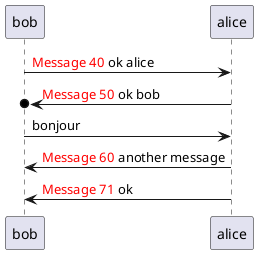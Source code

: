 @startuml
autonumber 40 10 "<font color=red>Message 0"
bob -> alice : ok alice
alice ->o bob : ok bob
autonumber stop 
bob -> alice : bonjour
autonumber resume
alice -> bob : another message
autonumber inc A
alice -> bob : ok 
@enduml
